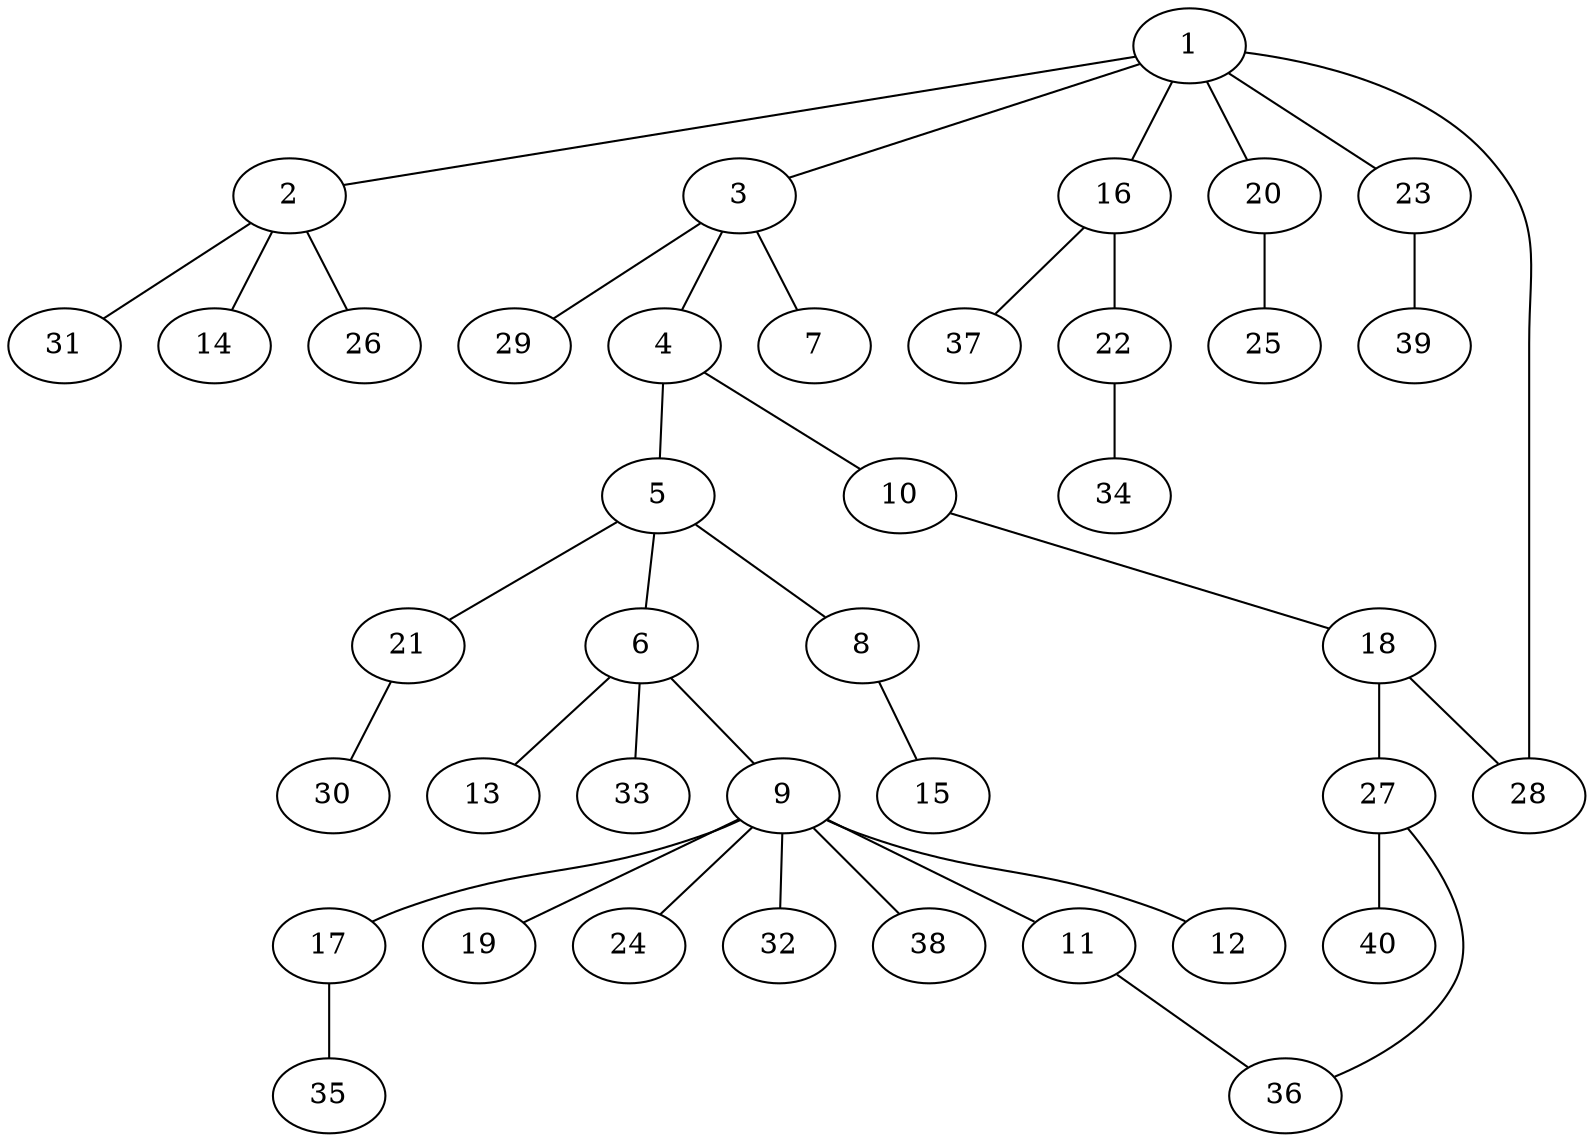 graph graphname {1--2
1--3
1--16
1--20
1--23
1--28
2--14
2--26
2--31
3--4
3--7
3--29
4--5
4--10
5--6
5--8
5--21
6--9
6--13
6--33
8--15
9--11
9--12
9--17
9--19
9--24
9--32
9--38
10--18
11--36
16--22
16--37
17--35
18--27
18--28
20--25
21--30
22--34
23--39
27--36
27--40
}